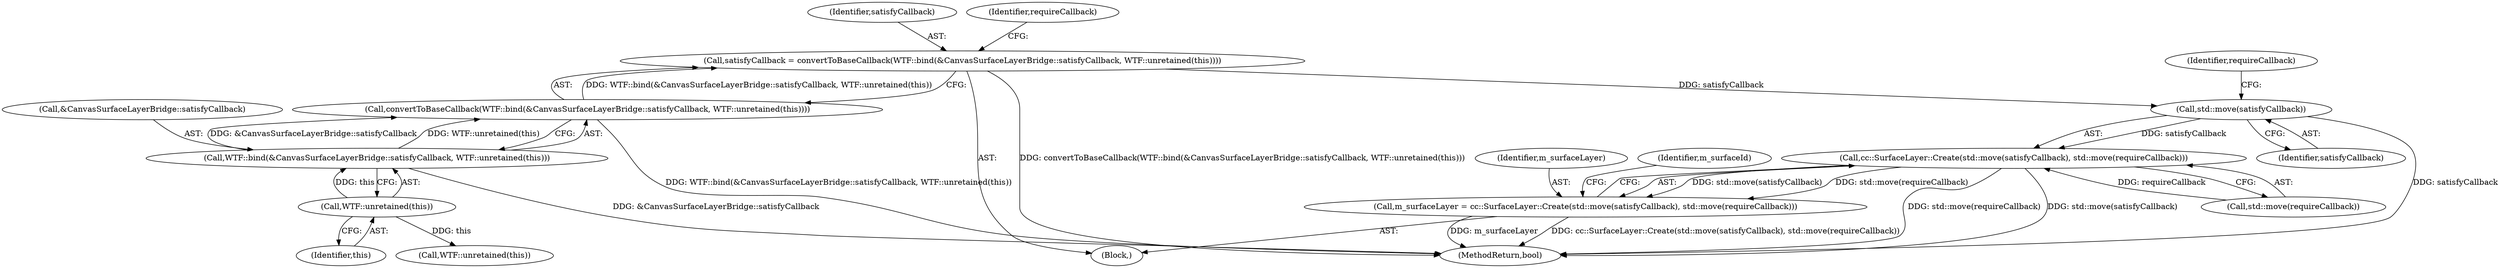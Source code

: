 digraph "0_Chrome_a3987c8b93d3abbba6ea4e438493bf996fff66b7_6@API" {
"1000132" [label="(Call,std::move(satisfyCallback))"];
"1000112" [label="(Call,satisfyCallback = convertToBaseCallback(WTF::bind(&CanvasSurfaceLayerBridge::satisfyCallback, WTF::unretained(this))))"];
"1000114" [label="(Call,convertToBaseCallback(WTF::bind(&CanvasSurfaceLayerBridge::satisfyCallback, WTF::unretained(this))))"];
"1000115" [label="(Call,WTF::bind(&CanvasSurfaceLayerBridge::satisfyCallback, WTF::unretained(this)))"];
"1000118" [label="(Call,WTF::unretained(this))"];
"1000131" [label="(Call,cc::SurfaceLayer::Create(std::move(satisfyCallback), std::move(requireCallback)))"];
"1000129" [label="(Call,m_surfaceLayer = cc::SurfaceLayer::Create(std::move(satisfyCallback), std::move(requireCallback)))"];
"1000130" [label="(Identifier,m_surfaceLayer)"];
"1000113" [label="(Identifier,satisfyCallback)"];
"1000133" [label="(Identifier,satisfyCallback)"];
"1000116" [label="(Call,&CanvasSurfaceLayerBridge::satisfyCallback)"];
"1000134" [label="(Call,std::move(requireCallback))"];
"1000132" [label="(Call,std::move(satisfyCallback))"];
"1000115" [label="(Call,WTF::bind(&CanvasSurfaceLayerBridge::satisfyCallback, WTF::unretained(this)))"];
"1000122" [label="(Identifier,requireCallback)"];
"1000119" [label="(Identifier,this)"];
"1000135" [label="(Identifier,requireCallback)"];
"1000103" [label="(Block,)"];
"1000114" [label="(Call,convertToBaseCallback(WTF::bind(&CanvasSurfaceLayerBridge::satisfyCallback, WTF::unretained(this))))"];
"1000137" [label="(Identifier,m_surfaceId)"];
"1000112" [label="(Call,satisfyCallback = convertToBaseCallback(WTF::bind(&CanvasSurfaceLayerBridge::satisfyCallback, WTF::unretained(this))))"];
"1000131" [label="(Call,cc::SurfaceLayer::Create(std::move(satisfyCallback), std::move(requireCallback)))"];
"1000129" [label="(Call,m_surfaceLayer = cc::SurfaceLayer::Create(std::move(satisfyCallback), std::move(requireCallback)))"];
"1000151" [label="(MethodReturn,bool)"];
"1000127" [label="(Call,WTF::unretained(this))"];
"1000118" [label="(Call,WTF::unretained(this))"];
"1000132" -> "1000131"  [label="AST: "];
"1000132" -> "1000133"  [label="CFG: "];
"1000133" -> "1000132"  [label="AST: "];
"1000135" -> "1000132"  [label="CFG: "];
"1000132" -> "1000151"  [label="DDG: satisfyCallback"];
"1000132" -> "1000131"  [label="DDG: satisfyCallback"];
"1000112" -> "1000132"  [label="DDG: satisfyCallback"];
"1000112" -> "1000103"  [label="AST: "];
"1000112" -> "1000114"  [label="CFG: "];
"1000113" -> "1000112"  [label="AST: "];
"1000114" -> "1000112"  [label="AST: "];
"1000122" -> "1000112"  [label="CFG: "];
"1000112" -> "1000151"  [label="DDG: convertToBaseCallback(WTF::bind(&CanvasSurfaceLayerBridge::satisfyCallback, WTF::unretained(this)))"];
"1000114" -> "1000112"  [label="DDG: WTF::bind(&CanvasSurfaceLayerBridge::satisfyCallback, WTF::unretained(this))"];
"1000114" -> "1000115"  [label="CFG: "];
"1000115" -> "1000114"  [label="AST: "];
"1000114" -> "1000151"  [label="DDG: WTF::bind(&CanvasSurfaceLayerBridge::satisfyCallback, WTF::unretained(this))"];
"1000115" -> "1000114"  [label="DDG: &CanvasSurfaceLayerBridge::satisfyCallback"];
"1000115" -> "1000114"  [label="DDG: WTF::unretained(this)"];
"1000115" -> "1000118"  [label="CFG: "];
"1000116" -> "1000115"  [label="AST: "];
"1000118" -> "1000115"  [label="AST: "];
"1000115" -> "1000151"  [label="DDG: &CanvasSurfaceLayerBridge::satisfyCallback"];
"1000118" -> "1000115"  [label="DDG: this"];
"1000118" -> "1000119"  [label="CFG: "];
"1000119" -> "1000118"  [label="AST: "];
"1000118" -> "1000127"  [label="DDG: this"];
"1000131" -> "1000129"  [label="AST: "];
"1000131" -> "1000134"  [label="CFG: "];
"1000134" -> "1000131"  [label="AST: "];
"1000129" -> "1000131"  [label="CFG: "];
"1000131" -> "1000151"  [label="DDG: std::move(satisfyCallback)"];
"1000131" -> "1000151"  [label="DDG: std::move(requireCallback)"];
"1000131" -> "1000129"  [label="DDG: std::move(satisfyCallback)"];
"1000131" -> "1000129"  [label="DDG: std::move(requireCallback)"];
"1000134" -> "1000131"  [label="DDG: requireCallback"];
"1000129" -> "1000103"  [label="AST: "];
"1000130" -> "1000129"  [label="AST: "];
"1000137" -> "1000129"  [label="CFG: "];
"1000129" -> "1000151"  [label="DDG: m_surfaceLayer"];
"1000129" -> "1000151"  [label="DDG: cc::SurfaceLayer::Create(std::move(satisfyCallback), std::move(requireCallback))"];
}
